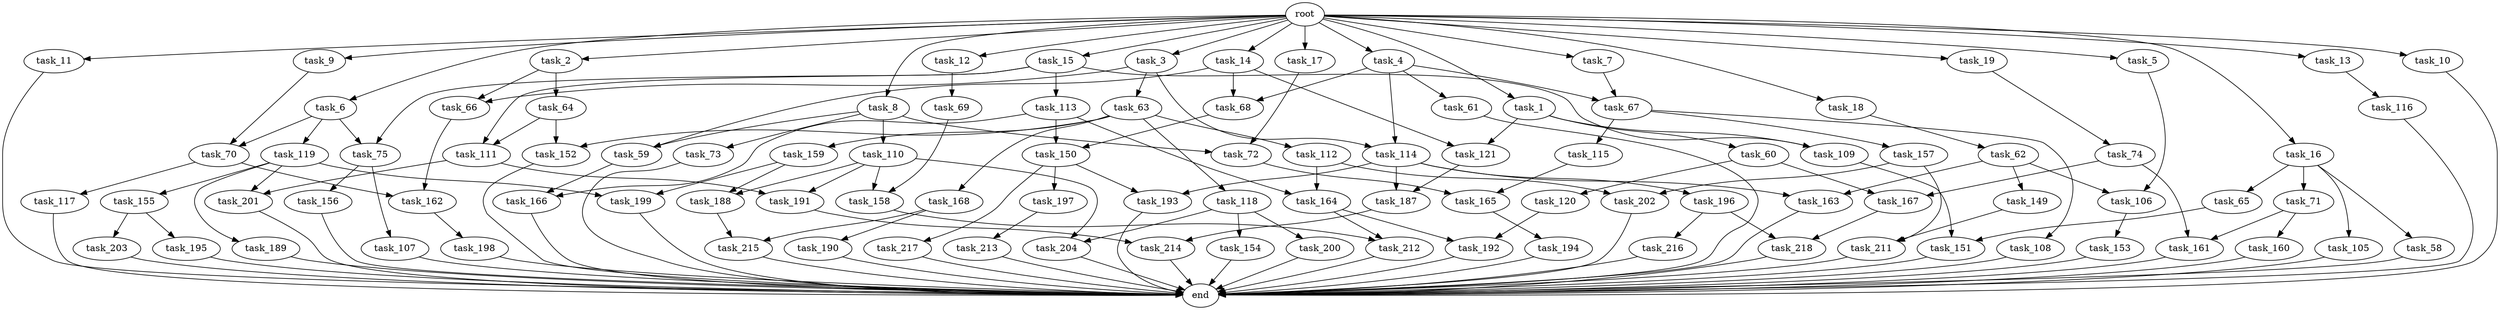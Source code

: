 digraph G {
  task_11 [size="2.048000"];
  task_204 [size="1271310319.616000"];
  task_195 [size="1099511627.776000"];
  task_64 [size="274877906.944000"];
  task_17 [size="2.048000"];
  task_190 [size="154618822.656000"];
  task_217 [size="154618822.656000"];
  task_72 [size="429496729.600000"];
  task_69 [size="68719476.736000"];
  task_155 [size="154618822.656000"];
  task_109 [size="3109556322.304000"];
  task_189 [size="154618822.656000"];
  task_199 [size="584115552.256000"];
  task_73 [size="274877906.944000"];
  task_59 [size="704374636.544000"];
  task_197 [size="154618822.656000"];
  task_7 [size="2.048000"];
  task_113 [size="1391569403.904000"];
  task_67 [size="309237645.312000"];
  task_192 [size="687194767.360000"];
  task_214 [size="1460288880.640000"];
  task_157 [size="429496729.600000"];
  task_216 [size="1099511627.776000"];
  task_115 [size="429496729.600000"];
  task_75 [size="1821066133.504000"];
  task_158 [size="910533066.752000"];
  task_203 [size="1099511627.776000"];
  task_63 [size="1391569403.904000"];
  task_188 [size="1271310319.616000"];
  task_61 [size="154618822.656000"];
  task_119 [size="429496729.600000"];
  task_107 [size="841813590.016000"];
  task_196 [size="1391569403.904000"];
  task_112 [size="841813590.016000"];
  task_121 [size="2147483648.000000"];
  task_105 [size="68719476.736000"];
  task_198 [size="841813590.016000"];
  task_3 [size="2.048000"];
  task_202 [size="1047972020.224000"];
  task_14 [size="2.048000"];
  task_62 [size="274877906.944000"];
  task_153 [size="154618822.656000"];
  task_215 [size="1254130450.432000"];
  task_108 [size="429496729.600000"];
  task_9 [size="2.048000"];
  task_149 [size="274877906.944000"];
  task_16 [size="2.048000"];
  task_58 [size="68719476.736000"];
  task_187 [size="1821066133.504000"];
  end [size="0.000000"];
  root [size="0.000000"];
  task_167 [size="223338299.392000"];
  task_212 [size="223338299.392000"];
  task_161 [size="687194767.360000"];
  task_218 [size="2199023255.552000"];
  task_165 [size="2147483648.000000"];
  task_4 [size="2.048000"];
  task_70 [size="2147483648.000000"];
  task_65 [size="68719476.736000"];
  task_60 [size="1717986918.400000"];
  task_13 [size="2.048000"];
  task_19 [size="2.048000"];
  task_194 [size="68719476.736000"];
  task_66 [size="1666447310.848000"];
  task_120 [size="154618822.656000"];
  task_5 [size="2.048000"];
  task_168 [size="841813590.016000"];
  task_164 [size="2010044694.528000"];
  task_154 [size="429496729.600000"];
  task_200 [size="429496729.600000"];
  task_6 [size="2.048000"];
  task_116 [size="154618822.656000"];
  task_150 [size="2491081031.680000"];
  task_201 [size="1872605741.056000"];
  task_152 [size="1941325217.792000"];
  task_106 [size="1666447310.848000"];
  task_117 [size="1391569403.904000"];
  task_213 [size="841813590.016000"];
  task_15 [size="2.048000"];
  task_166 [size="2491081031.680000"];
  task_10 [size="2.048000"];
  task_118 [size="841813590.016000"];
  task_110 [size="274877906.944000"];
  task_193 [size="1546188226.560000"];
  task_74 [size="1391569403.904000"];
  task_160 [size="618475290.624000"];
  task_1 [size="2.048000"];
  task_159 [size="841813590.016000"];
  task_151 [size="1254130450.432000"];
  task_156 [size="841813590.016000"];
  task_68 [size="584115552.256000"];
  task_2 [size="2.048000"];
  task_71 [size="68719476.736000"];
  task_114 [size="1546188226.560000"];
  task_12 [size="2.048000"];
  task_111 [size="2491081031.680000"];
  task_191 [size="2559800508.416000"];
  task_163 [size="1666447310.848000"];
  task_8 [size="2.048000"];
  task_18 [size="2.048000"];
  task_211 [size="1047972020.224000"];
  task_162 [size="1666447310.848000"];

  task_11 -> end [size="1.000000"];
  task_204 -> end [size="1.000000"];
  task_195 -> end [size="1.000000"];
  task_64 -> task_152 [size="536870912.000000"];
  task_64 -> task_111 [size="536870912.000000"];
  task_17 -> task_72 [size="75497472.000000"];
  task_190 -> end [size="1.000000"];
  task_217 -> end [size="1.000000"];
  task_72 -> task_165 [size="838860800.000000"];
  task_69 -> task_158 [size="33554432.000000"];
  task_155 -> task_195 [size="536870912.000000"];
  task_155 -> task_203 [size="536870912.000000"];
  task_109 -> task_151 [size="536870912.000000"];
  task_189 -> end [size="1.000000"];
  task_199 -> end [size="1.000000"];
  task_73 -> end [size="1.000000"];
  task_59 -> task_166 [size="536870912.000000"];
  task_197 -> task_213 [size="411041792.000000"];
  task_7 -> task_67 [size="75497472.000000"];
  task_113 -> task_164 [size="679477248.000000"];
  task_113 -> task_166 [size="679477248.000000"];
  task_113 -> task_150 [size="679477248.000000"];
  task_67 -> task_108 [size="209715200.000000"];
  task_67 -> task_157 [size="209715200.000000"];
  task_67 -> task_115 [size="209715200.000000"];
  task_192 -> end [size="1.000000"];
  task_214 -> end [size="1.000000"];
  task_157 -> task_202 [size="209715200.000000"];
  task_157 -> task_211 [size="209715200.000000"];
  task_216 -> end [size="1.000000"];
  task_115 -> task_165 [size="209715200.000000"];
  task_75 -> task_107 [size="411041792.000000"];
  task_75 -> task_156 [size="411041792.000000"];
  task_158 -> task_212 [size="75497472.000000"];
  task_203 -> end [size="1.000000"];
  task_63 -> task_112 [size="411041792.000000"];
  task_63 -> task_152 [size="411041792.000000"];
  task_63 -> task_159 [size="411041792.000000"];
  task_63 -> task_168 [size="411041792.000000"];
  task_63 -> task_118 [size="411041792.000000"];
  task_188 -> task_215 [size="536870912.000000"];
  task_61 -> end [size="1.000000"];
  task_119 -> task_155 [size="75497472.000000"];
  task_119 -> task_201 [size="75497472.000000"];
  task_119 -> task_189 [size="75497472.000000"];
  task_119 -> task_199 [size="75497472.000000"];
  task_107 -> end [size="1.000000"];
  task_196 -> task_218 [size="536870912.000000"];
  task_196 -> task_216 [size="536870912.000000"];
  task_112 -> task_164 [size="301989888.000000"];
  task_112 -> task_202 [size="301989888.000000"];
  task_121 -> task_187 [size="209715200.000000"];
  task_105 -> end [size="1.000000"];
  task_198 -> end [size="1.000000"];
  task_3 -> task_66 [size="679477248.000000"];
  task_3 -> task_63 [size="679477248.000000"];
  task_3 -> task_114 [size="679477248.000000"];
  task_202 -> end [size="1.000000"];
  task_14 -> task_68 [size="209715200.000000"];
  task_14 -> task_121 [size="209715200.000000"];
  task_14 -> task_59 [size="209715200.000000"];
  task_62 -> task_149 [size="134217728.000000"];
  task_62 -> task_106 [size="134217728.000000"];
  task_62 -> task_163 [size="134217728.000000"];
  task_153 -> end [size="1.000000"];
  task_215 -> end [size="1.000000"];
  task_108 -> end [size="1.000000"];
  task_9 -> task_70 [size="838860800.000000"];
  task_149 -> task_211 [size="301989888.000000"];
  task_16 -> task_65 [size="33554432.000000"];
  task_16 -> task_58 [size="33554432.000000"];
  task_16 -> task_105 [size="33554432.000000"];
  task_16 -> task_71 [size="33554432.000000"];
  task_58 -> end [size="1.000000"];
  task_187 -> task_214 [size="33554432.000000"];
  root -> task_15 [size="1.000000"];
  root -> task_16 [size="1.000000"];
  root -> task_5 [size="1.000000"];
  root -> task_11 [size="1.000000"];
  root -> task_3 [size="1.000000"];
  root -> task_12 [size="1.000000"];
  root -> task_8 [size="1.000000"];
  root -> task_6 [size="1.000000"];
  root -> task_17 [size="1.000000"];
  root -> task_7 [size="1.000000"];
  root -> task_10 [size="1.000000"];
  root -> task_1 [size="1.000000"];
  root -> task_4 [size="1.000000"];
  root -> task_2 [size="1.000000"];
  root -> task_19 [size="1.000000"];
  root -> task_13 [size="1.000000"];
  root -> task_14 [size="1.000000"];
  root -> task_9 [size="1.000000"];
  root -> task_18 [size="1.000000"];
  task_167 -> task_218 [size="536870912.000000"];
  task_212 -> end [size="1.000000"];
  task_161 -> end [size="1.000000"];
  task_218 -> end [size="1.000000"];
  task_165 -> task_194 [size="33554432.000000"];
  task_4 -> task_61 [size="75497472.000000"];
  task_4 -> task_68 [size="75497472.000000"];
  task_4 -> task_67 [size="75497472.000000"];
  task_4 -> task_114 [size="75497472.000000"];
  task_70 -> task_162 [size="679477248.000000"];
  task_70 -> task_117 [size="679477248.000000"];
  task_65 -> task_151 [size="75497472.000000"];
  task_60 -> task_120 [size="75497472.000000"];
  task_60 -> task_167 [size="75497472.000000"];
  task_13 -> task_116 [size="75497472.000000"];
  task_19 -> task_74 [size="679477248.000000"];
  task_194 -> end [size="1.000000"];
  task_66 -> task_162 [size="134217728.000000"];
  task_120 -> task_192 [size="301989888.000000"];
  task_5 -> task_106 [size="679477248.000000"];
  task_168 -> task_190 [size="75497472.000000"];
  task_168 -> task_215 [size="75497472.000000"];
  task_164 -> task_212 [size="33554432.000000"];
  task_164 -> task_192 [size="33554432.000000"];
  task_154 -> end [size="1.000000"];
  task_200 -> end [size="1.000000"];
  task_6 -> task_75 [size="209715200.000000"];
  task_6 -> task_70 [size="209715200.000000"];
  task_6 -> task_119 [size="209715200.000000"];
  task_116 -> end [size="1.000000"];
  task_150 -> task_197 [size="75497472.000000"];
  task_150 -> task_217 [size="75497472.000000"];
  task_150 -> task_193 [size="75497472.000000"];
  task_201 -> end [size="1.000000"];
  task_152 -> end [size="1.000000"];
  task_106 -> task_153 [size="75497472.000000"];
  task_117 -> end [size="1.000000"];
  task_213 -> end [size="1.000000"];
  task_15 -> task_109 [size="679477248.000000"];
  task_15 -> task_75 [size="679477248.000000"];
  task_15 -> task_111 [size="679477248.000000"];
  task_15 -> task_113 [size="679477248.000000"];
  task_166 -> end [size="1.000000"];
  task_10 -> end [size="1.000000"];
  task_118 -> task_200 [size="209715200.000000"];
  task_118 -> task_204 [size="209715200.000000"];
  task_118 -> task_154 [size="209715200.000000"];
  task_110 -> task_188 [size="411041792.000000"];
  task_110 -> task_191 [size="411041792.000000"];
  task_110 -> task_204 [size="411041792.000000"];
  task_110 -> task_158 [size="411041792.000000"];
  task_193 -> end [size="1.000000"];
  task_74 -> task_161 [size="33554432.000000"];
  task_74 -> task_167 [size="33554432.000000"];
  task_160 -> end [size="1.000000"];
  task_1 -> task_60 [size="838860800.000000"];
  task_1 -> task_109 [size="838860800.000000"];
  task_1 -> task_121 [size="838860800.000000"];
  task_159 -> task_188 [size="209715200.000000"];
  task_159 -> task_199 [size="209715200.000000"];
  task_151 -> end [size="1.000000"];
  task_156 -> end [size="1.000000"];
  task_68 -> task_150 [size="536870912.000000"];
  task_2 -> task_66 [size="134217728.000000"];
  task_2 -> task_64 [size="134217728.000000"];
  task_71 -> task_161 [size="301989888.000000"];
  task_71 -> task_160 [size="301989888.000000"];
  task_114 -> task_163 [size="679477248.000000"];
  task_114 -> task_187 [size="679477248.000000"];
  task_114 -> task_193 [size="679477248.000000"];
  task_114 -> task_196 [size="679477248.000000"];
  task_12 -> task_69 [size="33554432.000000"];
  task_111 -> task_201 [size="838860800.000000"];
  task_111 -> task_191 [size="838860800.000000"];
  task_191 -> task_214 [size="679477248.000000"];
  task_163 -> end [size="1.000000"];
  task_8 -> task_72 [size="134217728.000000"];
  task_8 -> task_59 [size="134217728.000000"];
  task_8 -> task_73 [size="134217728.000000"];
  task_8 -> task_110 [size="134217728.000000"];
  task_18 -> task_62 [size="134217728.000000"];
  task_211 -> end [size="1.000000"];
  task_162 -> task_198 [size="411041792.000000"];
}
